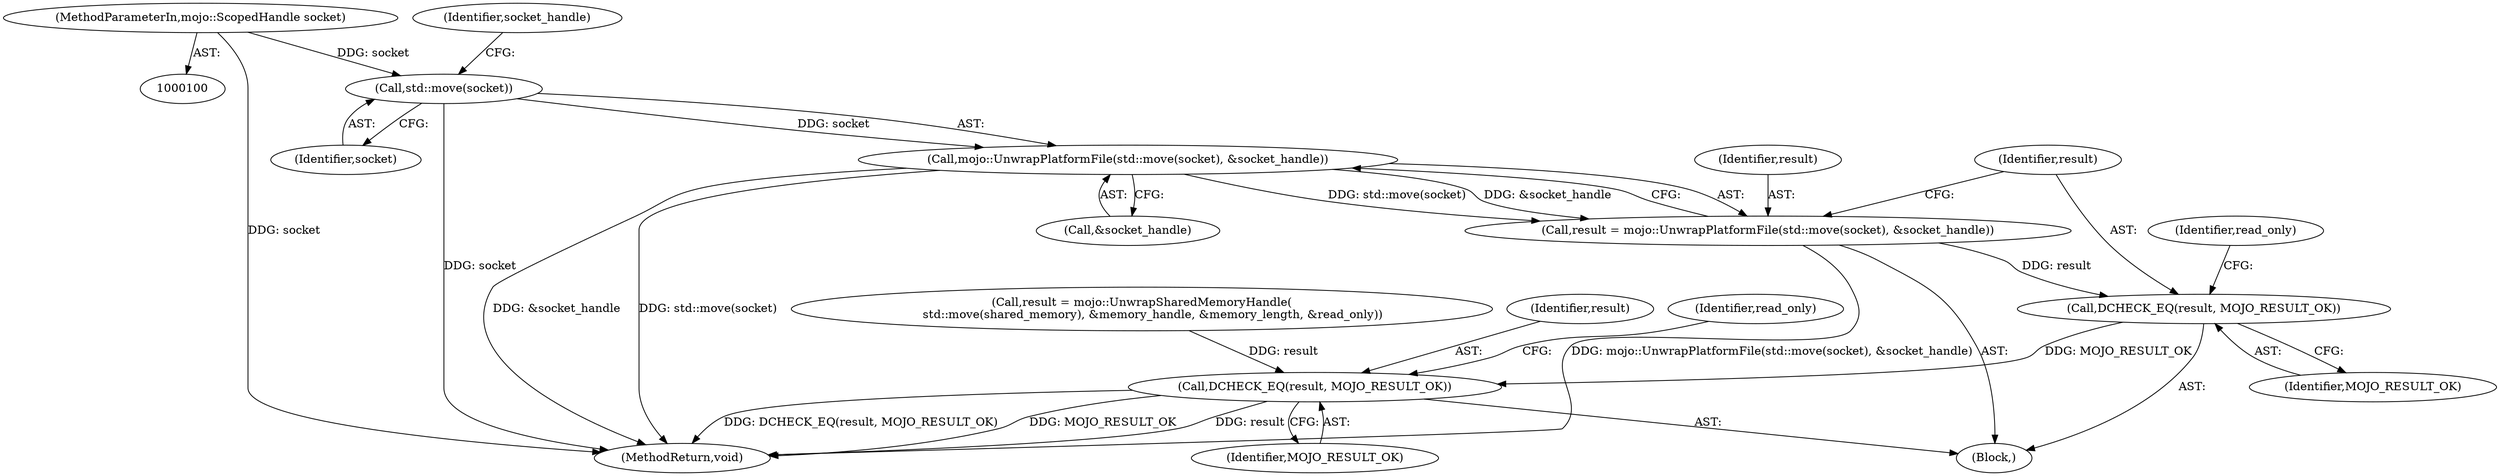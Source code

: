 digraph "0_Chrome_673ce95d481ea9368c4d4d43ac756ba1d6d9e608_13@API" {
"1000117" [label="(Call,std::move(socket))"];
"1000102" [label="(MethodParameterIn,mojo::ScopedHandle socket)"];
"1000116" [label="(Call,mojo::UnwrapPlatformFile(std::move(socket), &socket_handle))"];
"1000114" [label="(Call,result = mojo::UnwrapPlatformFile(std::move(socket), &socket_handle))"];
"1000121" [label="(Call,DCHECK_EQ(result, MOJO_RESULT_OK))"];
"1000144" [label="(Call,DCHECK_EQ(result, MOJO_RESULT_OK))"];
"1000102" [label="(MethodParameterIn,mojo::ScopedHandle socket)"];
"1000153" [label="(MethodReturn,void)"];
"1000116" [label="(Call,mojo::UnwrapPlatformFile(std::move(socket), &socket_handle))"];
"1000144" [label="(Call,DCHECK_EQ(result, MOJO_RESULT_OK))"];
"1000149" [label="(Identifier,read_only)"];
"1000133" [label="(Call,result = mojo::UnwrapSharedMemoryHandle(\n      std::move(shared_memory), &memory_handle, &memory_length, &read_only))"];
"1000117" [label="(Call,std::move(socket))"];
"1000115" [label="(Identifier,result)"];
"1000122" [label="(Identifier,result)"];
"1000119" [label="(Call,&socket_handle)"];
"1000114" [label="(Call,result = mojo::UnwrapPlatformFile(std::move(socket), &socket_handle))"];
"1000103" [label="(Block,)"];
"1000146" [label="(Identifier,MOJO_RESULT_OK)"];
"1000121" [label="(Call,DCHECK_EQ(result, MOJO_RESULT_OK))"];
"1000120" [label="(Identifier,socket_handle)"];
"1000145" [label="(Identifier,result)"];
"1000127" [label="(Identifier,read_only)"];
"1000118" [label="(Identifier,socket)"];
"1000123" [label="(Identifier,MOJO_RESULT_OK)"];
"1000117" -> "1000116"  [label="AST: "];
"1000117" -> "1000118"  [label="CFG: "];
"1000118" -> "1000117"  [label="AST: "];
"1000120" -> "1000117"  [label="CFG: "];
"1000117" -> "1000153"  [label="DDG: socket"];
"1000117" -> "1000116"  [label="DDG: socket"];
"1000102" -> "1000117"  [label="DDG: socket"];
"1000102" -> "1000100"  [label="AST: "];
"1000102" -> "1000153"  [label="DDG: socket"];
"1000116" -> "1000114"  [label="AST: "];
"1000116" -> "1000119"  [label="CFG: "];
"1000119" -> "1000116"  [label="AST: "];
"1000114" -> "1000116"  [label="CFG: "];
"1000116" -> "1000153"  [label="DDG: std::move(socket)"];
"1000116" -> "1000153"  [label="DDG: &socket_handle"];
"1000116" -> "1000114"  [label="DDG: std::move(socket)"];
"1000116" -> "1000114"  [label="DDG: &socket_handle"];
"1000114" -> "1000103"  [label="AST: "];
"1000115" -> "1000114"  [label="AST: "];
"1000122" -> "1000114"  [label="CFG: "];
"1000114" -> "1000153"  [label="DDG: mojo::UnwrapPlatformFile(std::move(socket), &socket_handle)"];
"1000114" -> "1000121"  [label="DDG: result"];
"1000121" -> "1000103"  [label="AST: "];
"1000121" -> "1000123"  [label="CFG: "];
"1000122" -> "1000121"  [label="AST: "];
"1000123" -> "1000121"  [label="AST: "];
"1000127" -> "1000121"  [label="CFG: "];
"1000121" -> "1000144"  [label="DDG: MOJO_RESULT_OK"];
"1000144" -> "1000103"  [label="AST: "];
"1000144" -> "1000146"  [label="CFG: "];
"1000145" -> "1000144"  [label="AST: "];
"1000146" -> "1000144"  [label="AST: "];
"1000149" -> "1000144"  [label="CFG: "];
"1000144" -> "1000153"  [label="DDG: DCHECK_EQ(result, MOJO_RESULT_OK)"];
"1000144" -> "1000153"  [label="DDG: MOJO_RESULT_OK"];
"1000144" -> "1000153"  [label="DDG: result"];
"1000133" -> "1000144"  [label="DDG: result"];
}
